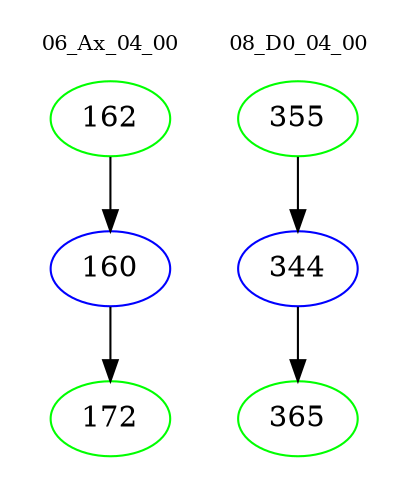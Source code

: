 digraph{
subgraph cluster_0 {
color = white
label = "06_Ax_04_00";
fontsize=10;
T0_162 [label="162", color="green"]
T0_162 -> T0_160 [color="black"]
T0_160 [label="160", color="blue"]
T0_160 -> T0_172 [color="black"]
T0_172 [label="172", color="green"]
}
subgraph cluster_1 {
color = white
label = "08_D0_04_00";
fontsize=10;
T1_355 [label="355", color="green"]
T1_355 -> T1_344 [color="black"]
T1_344 [label="344", color="blue"]
T1_344 -> T1_365 [color="black"]
T1_365 [label="365", color="green"]
}
}

